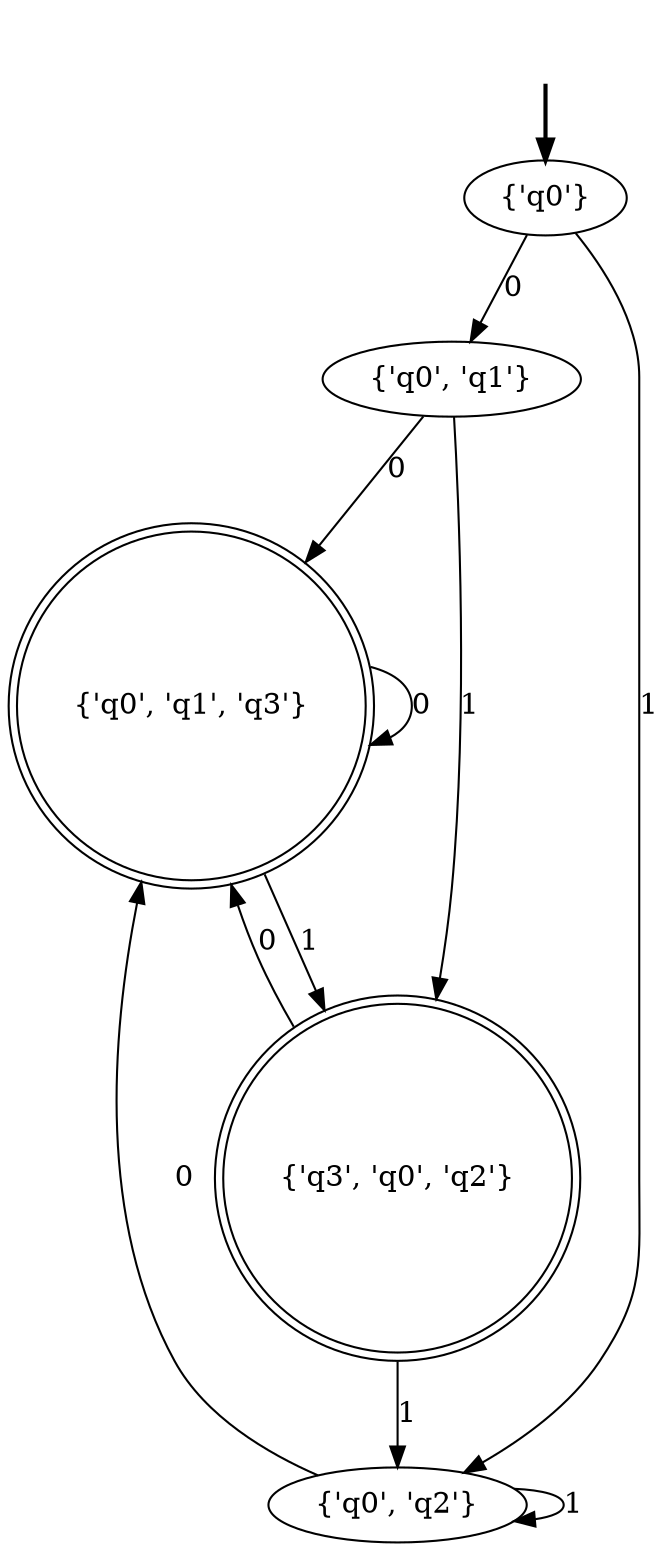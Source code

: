 digraph {
	fake [style=invisible]
	"{'q0'}" [root=true]
	"{'q0', 'q1', 'q3'}" [shape=doublecircle]
	"{'q0', 'q1'}"
	"{'q0', 'q2'}"
	"{'q3', 'q0', 'q2'}" [shape=doublecircle]
	fake -> "{'q0'}" [style=bold]
	"{'q0'}" -> "{'q0', 'q2'}" [label=1]
	"{'q0'}" -> "{'q0', 'q1'}" [label=0]
	"{'q0', 'q2'}" -> "{'q0', 'q2'}" [label=1]
	"{'q0', 'q2'}" -> "{'q0', 'q1', 'q3'}" [label=0]
	"{'q0', 'q1'}" -> "{'q3', 'q0', 'q2'}" [label=1]
	"{'q0', 'q1'}" -> "{'q0', 'q1', 'q3'}" [label=0]
	"{'q0', 'q1', 'q3'}" -> "{'q3', 'q0', 'q2'}" [label=1]
	"{'q0', 'q1', 'q3'}" -> "{'q0', 'q1', 'q3'}" [label=0]
	"{'q3', 'q0', 'q2'}" -> "{'q0', 'q2'}" [label=1]
	"{'q3', 'q0', 'q2'}" -> "{'q0', 'q1', 'q3'}" [label=0]
}
